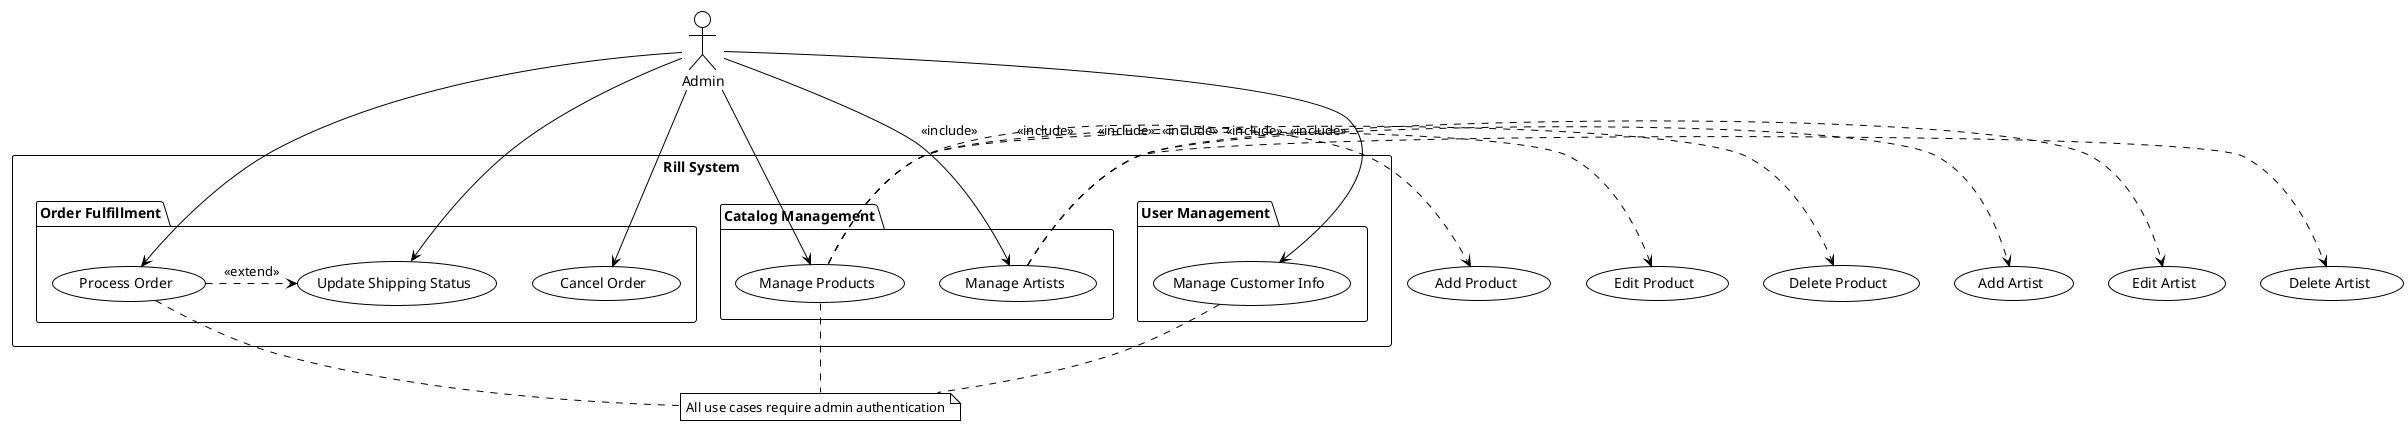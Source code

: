 @startuml "UC-3: Admin Functions"
' Layout improvement for better organization

!theme plain

actor Admin

rectangle "Rill System" {

  package "Catalog Management" {
    usecase "Manage Products" as UC6
    usecase "Manage Artists" as UC6b
  }

  package "Order Fulfillment" {
    usecase "Process Order" as UC9
    usecase "Update Shipping Status" as UC10
    usecase "Cancel Order" as UC11
  }

  package "User Management" {
    usecase "Manage Customer Info" as UC13
  }
}

' Positioning and relationships
Admin -down-> UC6
Admin -down-> UC6b
Admin -down-> UC9
Admin -down-> UC10
Admin -down-> UC11
Admin -down-> UC13

' Logical flow in Order Fulfillment
UC9 .right.> UC10 : <<extend>>

' Breakdown of Product Management
UC6 .> (Add Product) : <<include>>
UC6 .> (Edit Product) : <<include>>
UC6 .> (Delete Product) : <<include>>

' Breakdown of Artist Management
UC6b .> (Add Artist) : <<include>>
UC6b .> (Edit Artist) : <<include>>
UC6b .> (Delete Artist) : <<include>>

note "All use cases require admin authentication" as N1
UC6 .. N1
UC9 .. N1
UC13 .. N1

@enduml
